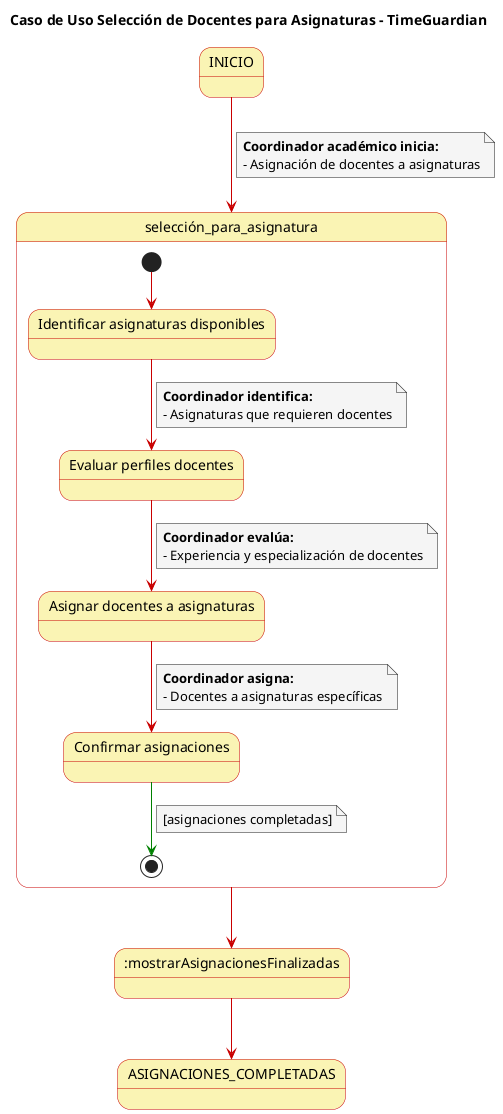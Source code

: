 @startuml

skinparam state {
  BackgroundColor #faf4b4
  BorderColor #c90000
  TextColor #757575
}

skinparam note {
  BackgroundColor #f5f5f5
  TextColor #757575
}

skinparam linetype polyline

title Caso de Uso Selección de Docentes para Asignaturas - TimeGuardian

INICIO -[#c90000]-> selección_para_asignatura
note on link
  **Coordinador académico inicia:**
  - Asignación de docentes a asignaturas
end note

state selección_para_asignatura {
  state "Identificar asignaturas disponibles" as A
  state "Evaluar perfiles docentes" as B
  state "Asignar docentes a asignaturas" as C
  state "Confirmar asignaciones" as D

  [*] -[#c90000]-> A
  A -[#c90000]-> B
  note on link
      **Coordinador identifica:**
      - Asignaturas que requieren docentes
  end note
  B -[#c90000]-> C
  note on link
    **Coordinador evalúa:**
    - Experiencia y especialización de docentes
  end note
  C -[#c90000]-> D
  note on link
    **Coordinador asigna:**
    - Docentes a asignaturas específicas
  end note
  D -[#green]-> [*]
  note on link
    [asignaciones completadas]
  end note
}

selección_para_asignatura -[#c90000]-> :mostrarAsignacionesFinalizadas

:mostrarAsignacionesFinalizadas -[#c90000]-> ASIGNACIONES_COMPLETADAS

@enduml



